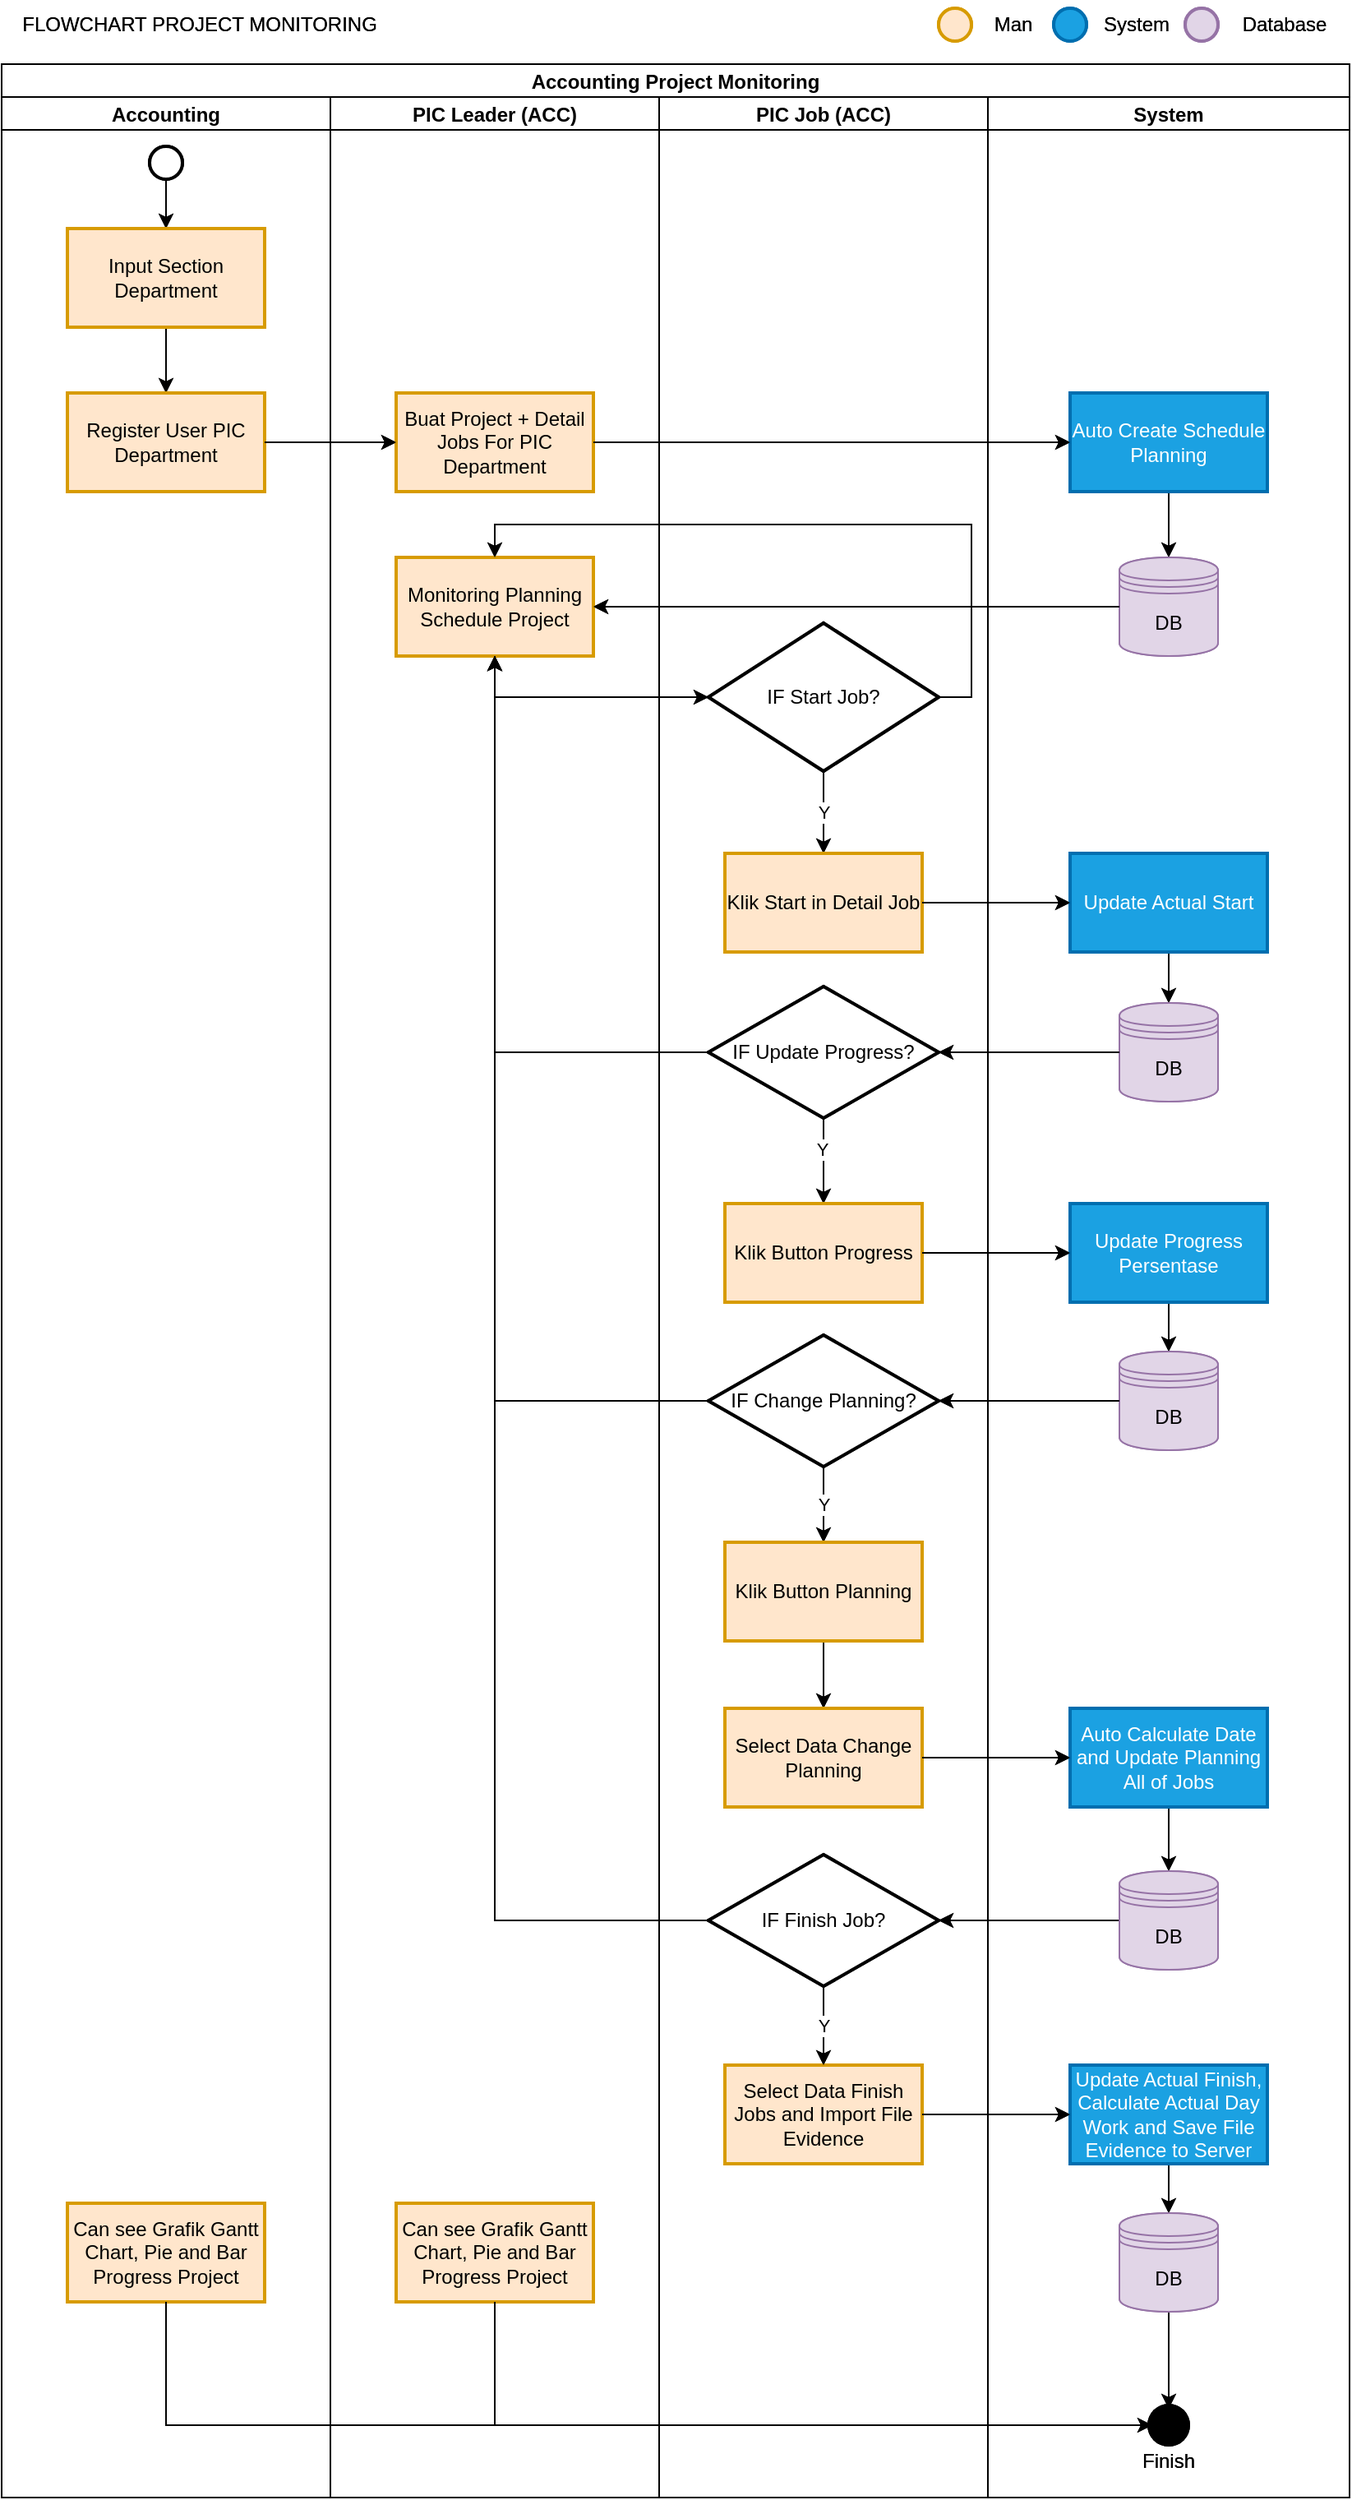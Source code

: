 <mxfile version="20.2.1" type="github">
  <diagram id="mtd2JBwrptf4_RDQNIB4" name="Page-1">
    <mxGraphModel dx="1102" dy="600" grid="1" gridSize="10" guides="1" tooltips="1" connect="1" arrows="1" fold="1" page="1" pageScale="1" pageWidth="827" pageHeight="1169" background="none" math="0" shadow="0">
      <root>
        <mxCell id="0" />
        <mxCell id="1" parent="0" />
        <mxCell id="9X0BEVMstnNwjNBZbNRU-2" value="Accounting Project Monitoring" style="swimlane;childLayout=stackLayout;resizeParent=1;resizeParentMax=0;startSize=20;" parent="1" vertex="1">
          <mxGeometry y="44" width="820" height="1480" as="geometry" />
        </mxCell>
        <mxCell id="9X0BEVMstnNwjNBZbNRU-3" value="Accounting" style="swimlane;startSize=20;" parent="9X0BEVMstnNwjNBZbNRU-2" vertex="1">
          <mxGeometry y="20" width="200" height="1460" as="geometry" />
        </mxCell>
        <mxCell id="sg5ZIZvMc2TJiHGULIQv-5" value="" style="edgeStyle=orthogonalEdgeStyle;rounded=0;orthogonalLoop=1;jettySize=auto;html=1;" parent="9X0BEVMstnNwjNBZbNRU-3" source="sg5ZIZvMc2TJiHGULIQv-3" target="sg5ZIZvMc2TJiHGULIQv-4" edge="1">
          <mxGeometry relative="1" as="geometry" />
        </mxCell>
        <mxCell id="sg5ZIZvMc2TJiHGULIQv-3" value="" style="strokeWidth=2;html=1;shape=mxgraph.flowchart.start_2;whiteSpace=wrap;" parent="9X0BEVMstnNwjNBZbNRU-3" vertex="1">
          <mxGeometry x="90" y="30" width="20" height="20" as="geometry" />
        </mxCell>
        <mxCell id="sg5ZIZvMc2TJiHGULIQv-14" value="" style="edgeStyle=orthogonalEdgeStyle;rounded=0;orthogonalLoop=1;jettySize=auto;html=1;" parent="9X0BEVMstnNwjNBZbNRU-3" source="sg5ZIZvMc2TJiHGULIQv-4" target="sg5ZIZvMc2TJiHGULIQv-13" edge="1">
          <mxGeometry relative="1" as="geometry" />
        </mxCell>
        <mxCell id="sg5ZIZvMc2TJiHGULIQv-4" value="Input Section Department" style="whiteSpace=wrap;html=1;strokeWidth=2;fillColor=#ffe6cc;strokeColor=#d79b00;" parent="9X0BEVMstnNwjNBZbNRU-3" vertex="1">
          <mxGeometry x="40" y="80" width="120" height="60" as="geometry" />
        </mxCell>
        <mxCell id="sg5ZIZvMc2TJiHGULIQv-13" value="Register User PIC Department" style="whiteSpace=wrap;html=1;strokeWidth=2;fillColor=#ffe6cc;strokeColor=#d79b00;" parent="9X0BEVMstnNwjNBZbNRU-3" vertex="1">
          <mxGeometry x="40" y="180" width="120" height="60" as="geometry" />
        </mxCell>
        <mxCell id="sg5ZIZvMc2TJiHGULIQv-71" value="Can see Grafik Gantt Chart, Pie and Bar Progress Project" style="whiteSpace=wrap;html=1;strokeWidth=2;fillColor=#ffe6cc;strokeColor=#d79b00;" parent="9X0BEVMstnNwjNBZbNRU-3" vertex="1">
          <mxGeometry x="40" y="1281" width="120" height="60" as="geometry" />
        </mxCell>
        <mxCell id="9X0BEVMstnNwjNBZbNRU-4" value="PIC Leader (ACC)" style="swimlane;startSize=20;" parent="9X0BEVMstnNwjNBZbNRU-2" vertex="1">
          <mxGeometry x="200" y="20" width="200" height="1460" as="geometry" />
        </mxCell>
        <mxCell id="sg5ZIZvMc2TJiHGULIQv-15" value="Buat Project + Detail Jobs For PIC Department" style="whiteSpace=wrap;html=1;strokeWidth=2;fillColor=#ffe6cc;strokeColor=#d79b00;" parent="9X0BEVMstnNwjNBZbNRU-4" vertex="1">
          <mxGeometry x="40" y="180" width="120" height="60" as="geometry" />
        </mxCell>
        <mxCell id="sg5ZIZvMc2TJiHGULIQv-22" value="Monitoring Planning Schedule Project" style="whiteSpace=wrap;html=1;strokeWidth=2;fillColor=#ffe6cc;strokeColor=#d79b00;" parent="9X0BEVMstnNwjNBZbNRU-4" vertex="1">
          <mxGeometry x="40" y="280" width="120" height="60" as="geometry" />
        </mxCell>
        <mxCell id="sg5ZIZvMc2TJiHGULIQv-69" value="Can see Grafik Gantt Chart, Pie and Bar Progress Project" style="whiteSpace=wrap;html=1;strokeWidth=2;fillColor=#ffe6cc;strokeColor=#d79b00;" parent="9X0BEVMstnNwjNBZbNRU-4" vertex="1">
          <mxGeometry x="40" y="1281" width="120" height="60" as="geometry" />
        </mxCell>
        <mxCell id="9X0BEVMstnNwjNBZbNRU-5" value="PIC Job (ACC)" style="swimlane;startSize=20;" parent="9X0BEVMstnNwjNBZbNRU-2" vertex="1">
          <mxGeometry x="400" y="20" width="200" height="1460" as="geometry" />
        </mxCell>
        <mxCell id="sg5ZIZvMc2TJiHGULIQv-29" value="Y" style="edgeStyle=orthogonalEdgeStyle;rounded=0;orthogonalLoop=1;jettySize=auto;html=1;" parent="9X0BEVMstnNwjNBZbNRU-5" source="sg5ZIZvMc2TJiHGULIQv-26" target="sg5ZIZvMc2TJiHGULIQv-28" edge="1">
          <mxGeometry relative="1" as="geometry" />
        </mxCell>
        <mxCell id="sg5ZIZvMc2TJiHGULIQv-26" value="IF Start Job?" style="rhombus;whiteSpace=wrap;html=1;strokeWidth=2;" parent="9X0BEVMstnNwjNBZbNRU-5" vertex="1">
          <mxGeometry x="30" y="320" width="140" height="90" as="geometry" />
        </mxCell>
        <mxCell id="sg5ZIZvMc2TJiHGULIQv-28" value="Klik Start in Detail Job" style="whiteSpace=wrap;html=1;strokeWidth=2;fillColor=#ffe6cc;strokeColor=#d79b00;" parent="9X0BEVMstnNwjNBZbNRU-5" vertex="1">
          <mxGeometry x="40" y="460" width="120" height="60" as="geometry" />
        </mxCell>
        <mxCell id="sg5ZIZvMc2TJiHGULIQv-33" value="" style="edgeStyle=orthogonalEdgeStyle;rounded=0;orthogonalLoop=1;jettySize=auto;html=1;" parent="9X0BEVMstnNwjNBZbNRU-5" source="sg5ZIZvMc2TJiHGULIQv-30" target="sg5ZIZvMc2TJiHGULIQv-32" edge="1">
          <mxGeometry relative="1" as="geometry" />
        </mxCell>
        <mxCell id="sg5ZIZvMc2TJiHGULIQv-37" value="&lt;div&gt;Y&lt;/div&gt;" style="edgeLabel;html=1;align=center;verticalAlign=middle;resizable=0;points=[];" parent="sg5ZIZvMc2TJiHGULIQv-33" vertex="1" connectable="0">
          <mxGeometry x="-0.26" y="1" relative="1" as="geometry">
            <mxPoint x="-2" as="offset" />
          </mxGeometry>
        </mxCell>
        <mxCell id="sg5ZIZvMc2TJiHGULIQv-30" value="IF Update Progress?" style="rhombus;whiteSpace=wrap;html=1;strokeWidth=2;" parent="9X0BEVMstnNwjNBZbNRU-5" vertex="1">
          <mxGeometry x="30" y="541" width="140" height="80" as="geometry" />
        </mxCell>
        <mxCell id="sg5ZIZvMc2TJiHGULIQv-32" value="Klik Button Progress" style="whiteSpace=wrap;html=1;strokeWidth=2;fillColor=#ffe6cc;strokeColor=#d79b00;" parent="9X0BEVMstnNwjNBZbNRU-5" vertex="1">
          <mxGeometry x="40" y="673" width="120" height="60" as="geometry" />
        </mxCell>
        <mxCell id="sg5ZIZvMc2TJiHGULIQv-47" value="Y" style="edgeStyle=orthogonalEdgeStyle;rounded=0;orthogonalLoop=1;jettySize=auto;html=1;" parent="9X0BEVMstnNwjNBZbNRU-5" source="sg5ZIZvMc2TJiHGULIQv-44" target="sg5ZIZvMc2TJiHGULIQv-46" edge="1">
          <mxGeometry relative="1" as="geometry" />
        </mxCell>
        <mxCell id="sg5ZIZvMc2TJiHGULIQv-44" value="IF Change Planning?" style="rhombus;whiteSpace=wrap;html=1;strokeWidth=2;" parent="9X0BEVMstnNwjNBZbNRU-5" vertex="1">
          <mxGeometry x="30" y="753" width="140" height="80" as="geometry" />
        </mxCell>
        <mxCell id="sg5ZIZvMc2TJiHGULIQv-61" value="" style="edgeStyle=orthogonalEdgeStyle;rounded=0;orthogonalLoop=1;jettySize=auto;html=1;" parent="9X0BEVMstnNwjNBZbNRU-5" source="sg5ZIZvMc2TJiHGULIQv-46" target="sg5ZIZvMc2TJiHGULIQv-60" edge="1">
          <mxGeometry relative="1" as="geometry" />
        </mxCell>
        <mxCell id="sg5ZIZvMc2TJiHGULIQv-46" value="Klik Button Planning" style="whiteSpace=wrap;html=1;strokeWidth=2;fillColor=#ffe6cc;strokeColor=#d79b00;" parent="9X0BEVMstnNwjNBZbNRU-5" vertex="1">
          <mxGeometry x="40" y="879" width="120" height="60" as="geometry" />
        </mxCell>
        <mxCell id="sg5ZIZvMc2TJiHGULIQv-48" value="Select Data Finish Jobs and Import File Evidence" style="whiteSpace=wrap;html=1;strokeWidth=2;fillColor=#ffe6cc;strokeColor=#d79b00;" parent="9X0BEVMstnNwjNBZbNRU-5" vertex="1">
          <mxGeometry x="40" y="1197" width="120" height="60" as="geometry" />
        </mxCell>
        <mxCell id="sg5ZIZvMc2TJiHGULIQv-60" value="Select Data Change Planning" style="whiteSpace=wrap;html=1;strokeWidth=2;fillColor=#ffe6cc;strokeColor=#d79b00;" parent="9X0BEVMstnNwjNBZbNRU-5" vertex="1">
          <mxGeometry x="40" y="980" width="120" height="60" as="geometry" />
        </mxCell>
        <mxCell id="sg5ZIZvMc2TJiHGULIQv-10" value="System" style="swimlane;startSize=20;" parent="9X0BEVMstnNwjNBZbNRU-2" vertex="1">
          <mxGeometry x="600" y="20" width="220" height="1460" as="geometry" />
        </mxCell>
        <mxCell id="sg5ZIZvMc2TJiHGULIQv-35" style="edgeStyle=orthogonalEdgeStyle;rounded=0;orthogonalLoop=1;jettySize=auto;html=1;exitX=0.5;exitY=1;exitDx=0;exitDy=0;entryX=0.5;entryY=0;entryDx=0;entryDy=0;" parent="sg5ZIZvMc2TJiHGULIQv-10" source="sg5ZIZvMc2TJiHGULIQv-20" target="sg5ZIZvMc2TJiHGULIQv-34" edge="1">
          <mxGeometry relative="1" as="geometry" />
        </mxCell>
        <mxCell id="sg5ZIZvMc2TJiHGULIQv-20" value="&lt;div&gt;Auto Create Schedule Planning&lt;/div&gt;" style="whiteSpace=wrap;html=1;strokeWidth=2;fillColor=#1ba1e2;strokeColor=#006EAF;fontColor=#ffffff;" parent="sg5ZIZvMc2TJiHGULIQv-10" vertex="1">
          <mxGeometry x="50" y="180" width="120" height="60" as="geometry" />
        </mxCell>
        <mxCell id="sg5ZIZvMc2TJiHGULIQv-34" value="DB" style="shape=datastore;whiteSpace=wrap;html=1;fillColor=#e1d5e7;strokeColor=#9673a6;" parent="sg5ZIZvMc2TJiHGULIQv-10" vertex="1">
          <mxGeometry x="80" y="280" width="60" height="60" as="geometry" />
        </mxCell>
        <mxCell id="sg5ZIZvMc2TJiHGULIQv-55" style="edgeStyle=orthogonalEdgeStyle;rounded=0;orthogonalLoop=1;jettySize=auto;html=1;exitX=0.5;exitY=1;exitDx=0;exitDy=0;entryX=0.5;entryY=0;entryDx=0;entryDy=0;" parent="sg5ZIZvMc2TJiHGULIQv-10" source="sg5ZIZvMc2TJiHGULIQv-39" target="sg5ZIZvMc2TJiHGULIQv-54" edge="1">
          <mxGeometry relative="1" as="geometry" />
        </mxCell>
        <mxCell id="sg5ZIZvMc2TJiHGULIQv-39" value="Update Actual Start" style="whiteSpace=wrap;html=1;strokeWidth=2;fillColor=#1ba1e2;strokeColor=#006EAF;fontColor=#ffffff;" parent="sg5ZIZvMc2TJiHGULIQv-10" vertex="1">
          <mxGeometry x="50" y="460" width="120" height="60" as="geometry" />
        </mxCell>
        <mxCell id="sg5ZIZvMc2TJiHGULIQv-58" style="edgeStyle=orthogonalEdgeStyle;rounded=0;orthogonalLoop=1;jettySize=auto;html=1;exitX=0.5;exitY=1;exitDx=0;exitDy=0;" parent="sg5ZIZvMc2TJiHGULIQv-10" source="sg5ZIZvMc2TJiHGULIQv-42" target="sg5ZIZvMc2TJiHGULIQv-57" edge="1">
          <mxGeometry relative="1" as="geometry" />
        </mxCell>
        <mxCell id="sg5ZIZvMc2TJiHGULIQv-42" value="Update Progress Persentase" style="whiteSpace=wrap;html=1;strokeWidth=2;fillColor=#1ba1e2;strokeColor=#006EAF;fontColor=#ffffff;" parent="sg5ZIZvMc2TJiHGULIQv-10" vertex="1">
          <mxGeometry x="50" y="673" width="120" height="60" as="geometry" />
        </mxCell>
        <mxCell id="sg5ZIZvMc2TJiHGULIQv-53" style="edgeStyle=orthogonalEdgeStyle;rounded=0;orthogonalLoop=1;jettySize=auto;html=1;exitX=0.5;exitY=1;exitDx=0;exitDy=0;entryX=0.5;entryY=0;entryDx=0;entryDy=0;" parent="sg5ZIZvMc2TJiHGULIQv-10" source="sg5ZIZvMc2TJiHGULIQv-50" target="sg5ZIZvMc2TJiHGULIQv-52" edge="1">
          <mxGeometry relative="1" as="geometry" />
        </mxCell>
        <mxCell id="sg5ZIZvMc2TJiHGULIQv-50" value="Update Actual Finish, Calculate Actual Day Work and Save File Evidence to Server" style="whiteSpace=wrap;html=1;strokeWidth=2;fillColor=#1ba1e2;fontColor=#ffffff;strokeColor=#006EAF;" parent="sg5ZIZvMc2TJiHGULIQv-10" vertex="1">
          <mxGeometry x="50" y="1197" width="120" height="60" as="geometry" />
        </mxCell>
        <mxCell id="sg5ZIZvMc2TJiHGULIQv-73" value="" style="edgeStyle=orthogonalEdgeStyle;rounded=0;orthogonalLoop=1;jettySize=auto;html=1;" parent="sg5ZIZvMc2TJiHGULIQv-10" source="sg5ZIZvMc2TJiHGULIQv-52" edge="1">
          <mxGeometry relative="1" as="geometry">
            <mxPoint x="110" y="1406" as="targetPoint" />
          </mxGeometry>
        </mxCell>
        <mxCell id="sg5ZIZvMc2TJiHGULIQv-52" value="DB" style="shape=datastore;whiteSpace=wrap;html=1;fillColor=#e1d5e7;strokeColor=#9673a6;" parent="sg5ZIZvMc2TJiHGULIQv-10" vertex="1">
          <mxGeometry x="80" y="1287" width="60" height="60" as="geometry" />
        </mxCell>
        <mxCell id="sg5ZIZvMc2TJiHGULIQv-54" value="DB" style="shape=datastore;whiteSpace=wrap;html=1;fillColor=#e1d5e7;strokeColor=#9673a6;" parent="sg5ZIZvMc2TJiHGULIQv-10" vertex="1">
          <mxGeometry x="80" y="551" width="60" height="60" as="geometry" />
        </mxCell>
        <mxCell id="sg5ZIZvMc2TJiHGULIQv-57" value="DB" style="shape=datastore;whiteSpace=wrap;html=1;fillColor=#e1d5e7;strokeColor=#9673a6;" parent="sg5ZIZvMc2TJiHGULIQv-10" vertex="1">
          <mxGeometry x="80" y="763" width="60" height="60" as="geometry" />
        </mxCell>
        <mxCell id="sg5ZIZvMc2TJiHGULIQv-66" style="edgeStyle=orthogonalEdgeStyle;rounded=0;orthogonalLoop=1;jettySize=auto;html=1;exitX=0.5;exitY=1;exitDx=0;exitDy=0;entryX=0.5;entryY=0;entryDx=0;entryDy=0;" parent="sg5ZIZvMc2TJiHGULIQv-10" source="sg5ZIZvMc2TJiHGULIQv-62" target="sg5ZIZvMc2TJiHGULIQv-65" edge="1">
          <mxGeometry relative="1" as="geometry" />
        </mxCell>
        <mxCell id="sg5ZIZvMc2TJiHGULIQv-62" value="Auto Calculate Date and Update Planning All of Jobs" style="whiteSpace=wrap;html=1;strokeWidth=2;fillColor=#1ba1e2;fontColor=#ffffff;strokeColor=#006EAF;" parent="sg5ZIZvMc2TJiHGULIQv-10" vertex="1">
          <mxGeometry x="50" y="980" width="120" height="60" as="geometry" />
        </mxCell>
        <mxCell id="sg5ZIZvMc2TJiHGULIQv-64" value="IF Finish Job?" style="rhombus;whiteSpace=wrap;html=1;strokeWidth=2;" parent="sg5ZIZvMc2TJiHGULIQv-10" vertex="1">
          <mxGeometry x="-170" y="1069" width="140" height="80" as="geometry" />
        </mxCell>
        <mxCell id="sg5ZIZvMc2TJiHGULIQv-67" style="edgeStyle=orthogonalEdgeStyle;rounded=0;orthogonalLoop=1;jettySize=auto;html=1;exitX=0;exitY=0.5;exitDx=0;exitDy=0;" parent="sg5ZIZvMc2TJiHGULIQv-10" source="sg5ZIZvMc2TJiHGULIQv-65" target="sg5ZIZvMc2TJiHGULIQv-64" edge="1">
          <mxGeometry relative="1" as="geometry" />
        </mxCell>
        <mxCell id="sg5ZIZvMc2TJiHGULIQv-65" value="DB" style="shape=datastore;whiteSpace=wrap;html=1;fillColor=#e1d5e7;strokeColor=#9673a6;" parent="sg5ZIZvMc2TJiHGULIQv-10" vertex="1">
          <mxGeometry x="80" y="1079" width="60" height="60" as="geometry" />
        </mxCell>
        <mxCell id="sg5ZIZvMc2TJiHGULIQv-72" value="&#xa;&#xa;&#xa;&#xa;Finish&#xa;" style="shape=waypoint;sketch=0;size=6;pointerEvents=1;points=[];fillColor=default;resizable=0;rotatable=0;perimeter=centerPerimeter;snapToPoint=1;gradientColor=none;strokeWidth=11;" parent="sg5ZIZvMc2TJiHGULIQv-10" vertex="1">
          <mxGeometry x="90" y="1396" width="40" height="40" as="geometry" />
        </mxCell>
        <mxCell id="sg5ZIZvMc2TJiHGULIQv-16" value="" style="edgeStyle=orthogonalEdgeStyle;rounded=0;orthogonalLoop=1;jettySize=auto;html=1;" parent="9X0BEVMstnNwjNBZbNRU-2" source="sg5ZIZvMc2TJiHGULIQv-13" target="sg5ZIZvMc2TJiHGULIQv-15" edge="1">
          <mxGeometry relative="1" as="geometry" />
        </mxCell>
        <mxCell id="sg5ZIZvMc2TJiHGULIQv-21" value="" style="edgeStyle=orthogonalEdgeStyle;rounded=0;orthogonalLoop=1;jettySize=auto;html=1;" parent="9X0BEVMstnNwjNBZbNRU-2" source="sg5ZIZvMc2TJiHGULIQv-15" target="sg5ZIZvMc2TJiHGULIQv-20" edge="1">
          <mxGeometry relative="1" as="geometry" />
        </mxCell>
        <mxCell id="sg5ZIZvMc2TJiHGULIQv-27" value="" style="edgeStyle=orthogonalEdgeStyle;rounded=0;orthogonalLoop=1;jettySize=auto;html=1;" parent="9X0BEVMstnNwjNBZbNRU-2" source="sg5ZIZvMc2TJiHGULIQv-22" target="sg5ZIZvMc2TJiHGULIQv-26" edge="1">
          <mxGeometry relative="1" as="geometry">
            <Array as="points">
              <mxPoint x="300" y="385" />
            </Array>
          </mxGeometry>
        </mxCell>
        <mxCell id="sg5ZIZvMc2TJiHGULIQv-36" style="edgeStyle=orthogonalEdgeStyle;rounded=0;orthogonalLoop=1;jettySize=auto;html=1;" parent="9X0BEVMstnNwjNBZbNRU-2" source="sg5ZIZvMc2TJiHGULIQv-34" target="sg5ZIZvMc2TJiHGULIQv-22" edge="1">
          <mxGeometry relative="1" as="geometry" />
        </mxCell>
        <mxCell id="sg5ZIZvMc2TJiHGULIQv-40" value="" style="edgeStyle=orthogonalEdgeStyle;rounded=0;orthogonalLoop=1;jettySize=auto;html=1;" parent="9X0BEVMstnNwjNBZbNRU-2" source="sg5ZIZvMc2TJiHGULIQv-28" target="sg5ZIZvMc2TJiHGULIQv-39" edge="1">
          <mxGeometry relative="1" as="geometry" />
        </mxCell>
        <mxCell id="sg5ZIZvMc2TJiHGULIQv-43" value="" style="edgeStyle=orthogonalEdgeStyle;rounded=0;orthogonalLoop=1;jettySize=auto;html=1;" parent="9X0BEVMstnNwjNBZbNRU-2" source="sg5ZIZvMc2TJiHGULIQv-32" target="sg5ZIZvMc2TJiHGULIQv-42" edge="1">
          <mxGeometry relative="1" as="geometry" />
        </mxCell>
        <mxCell id="sg5ZIZvMc2TJiHGULIQv-51" value="" style="edgeStyle=orthogonalEdgeStyle;rounded=0;orthogonalLoop=1;jettySize=auto;html=1;" parent="9X0BEVMstnNwjNBZbNRU-2" source="sg5ZIZvMc2TJiHGULIQv-48" target="sg5ZIZvMc2TJiHGULIQv-50" edge="1">
          <mxGeometry relative="1" as="geometry" />
        </mxCell>
        <mxCell id="sg5ZIZvMc2TJiHGULIQv-56" style="edgeStyle=orthogonalEdgeStyle;rounded=0;orthogonalLoop=1;jettySize=auto;html=1;exitX=0;exitY=0.5;exitDx=0;exitDy=0;entryX=1;entryY=0.5;entryDx=0;entryDy=0;" parent="9X0BEVMstnNwjNBZbNRU-2" source="sg5ZIZvMc2TJiHGULIQv-54" target="sg5ZIZvMc2TJiHGULIQv-30" edge="1">
          <mxGeometry relative="1" as="geometry" />
        </mxCell>
        <mxCell id="sg5ZIZvMc2TJiHGULIQv-59" style="edgeStyle=orthogonalEdgeStyle;rounded=0;orthogonalLoop=1;jettySize=auto;html=1;exitX=0;exitY=0.5;exitDx=0;exitDy=0;" parent="9X0BEVMstnNwjNBZbNRU-2" source="sg5ZIZvMc2TJiHGULIQv-57" target="sg5ZIZvMc2TJiHGULIQv-44" edge="1">
          <mxGeometry relative="1" as="geometry" />
        </mxCell>
        <mxCell id="sg5ZIZvMc2TJiHGULIQv-63" value="" style="edgeStyle=orthogonalEdgeStyle;rounded=0;orthogonalLoop=1;jettySize=auto;html=1;" parent="9X0BEVMstnNwjNBZbNRU-2" source="sg5ZIZvMc2TJiHGULIQv-60" target="sg5ZIZvMc2TJiHGULIQv-62" edge="1">
          <mxGeometry relative="1" as="geometry" />
        </mxCell>
        <mxCell id="sg5ZIZvMc2TJiHGULIQv-68" value="Y" style="edgeStyle=orthogonalEdgeStyle;rounded=0;orthogonalLoop=1;jettySize=auto;html=1;exitX=0.5;exitY=1;exitDx=0;exitDy=0;entryX=0.5;entryY=0;entryDx=0;entryDy=0;" parent="9X0BEVMstnNwjNBZbNRU-2" source="sg5ZIZvMc2TJiHGULIQv-64" target="sg5ZIZvMc2TJiHGULIQv-48" edge="1">
          <mxGeometry relative="1" as="geometry" />
        </mxCell>
        <mxCell id="sg5ZIZvMc2TJiHGULIQv-78" style="edgeStyle=orthogonalEdgeStyle;rounded=0;orthogonalLoop=1;jettySize=auto;html=1;exitX=0.5;exitY=1;exitDx=0;exitDy=0;" parent="9X0BEVMstnNwjNBZbNRU-2" source="sg5ZIZvMc2TJiHGULIQv-69" target="sg5ZIZvMc2TJiHGULIQv-72" edge="1">
          <mxGeometry relative="1" as="geometry">
            <Array as="points">
              <mxPoint x="300" y="1436" />
            </Array>
          </mxGeometry>
        </mxCell>
        <mxCell id="y-TKErQFtcuHQ2J6vo-I-2" style="edgeStyle=orthogonalEdgeStyle;rounded=0;orthogonalLoop=1;jettySize=auto;html=1;exitX=1;exitY=0.5;exitDx=0;exitDy=0;entryX=0.5;entryY=0;entryDx=0;entryDy=0;" edge="1" parent="9X0BEVMstnNwjNBZbNRU-2" source="sg5ZIZvMc2TJiHGULIQv-26" target="sg5ZIZvMc2TJiHGULIQv-22">
          <mxGeometry relative="1" as="geometry" />
        </mxCell>
        <mxCell id="y-TKErQFtcuHQ2J6vo-I-3" style="edgeStyle=orthogonalEdgeStyle;rounded=0;orthogonalLoop=1;jettySize=auto;html=1;exitX=0;exitY=0.5;exitDx=0;exitDy=0;" edge="1" parent="9X0BEVMstnNwjNBZbNRU-2" source="sg5ZIZvMc2TJiHGULIQv-30" target="sg5ZIZvMc2TJiHGULIQv-22">
          <mxGeometry relative="1" as="geometry">
            <mxPoint x="280" y="366" as="targetPoint" />
          </mxGeometry>
        </mxCell>
        <mxCell id="y-TKErQFtcuHQ2J6vo-I-4" style="edgeStyle=orthogonalEdgeStyle;rounded=0;orthogonalLoop=1;jettySize=auto;html=1;exitX=0;exitY=0.5;exitDx=0;exitDy=0;entryX=0.5;entryY=1;entryDx=0;entryDy=0;" edge="1" parent="9X0BEVMstnNwjNBZbNRU-2" source="sg5ZIZvMc2TJiHGULIQv-44" target="sg5ZIZvMc2TJiHGULIQv-22">
          <mxGeometry relative="1" as="geometry" />
        </mxCell>
        <mxCell id="y-TKErQFtcuHQ2J6vo-I-5" style="edgeStyle=orthogonalEdgeStyle;rounded=0;orthogonalLoop=1;jettySize=auto;html=1;exitX=0;exitY=0.5;exitDx=0;exitDy=0;entryX=0.5;entryY=1;entryDx=0;entryDy=0;" edge="1" parent="9X0BEVMstnNwjNBZbNRU-2" source="sg5ZIZvMc2TJiHGULIQv-64" target="sg5ZIZvMc2TJiHGULIQv-22">
          <mxGeometry relative="1" as="geometry" />
        </mxCell>
        <mxCell id="sg5ZIZvMc2TJiHGULIQv-75" style="edgeStyle=orthogonalEdgeStyle;rounded=0;orthogonalLoop=1;jettySize=auto;html=1;exitX=0.5;exitY=1;exitDx=0;exitDy=0;" parent="1" source="sg5ZIZvMc2TJiHGULIQv-71" edge="1">
          <mxGeometry relative="1" as="geometry">
            <mxPoint x="700" y="1480" as="targetPoint" />
            <Array as="points">
              <mxPoint x="100" y="1480" />
              <mxPoint x="700" y="1480" />
            </Array>
          </mxGeometry>
        </mxCell>
        <mxCell id="sg5ZIZvMc2TJiHGULIQv-102" value="" style="group" parent="1" vertex="1" connectable="0">
          <mxGeometry x="640" y="5" width="80" height="30" as="geometry" />
        </mxCell>
        <mxCell id="sg5ZIZvMc2TJiHGULIQv-98" value="" style="strokeWidth=2;html=1;shape=mxgraph.flowchart.start_2;whiteSpace=wrap;fillColor=#1ba1e2;strokeColor=#006EAF;fontColor=#ffffff;" parent="sg5ZIZvMc2TJiHGULIQv-102" vertex="1">
          <mxGeometry y="5" width="20" height="20" as="geometry" />
        </mxCell>
        <mxCell id="sg5ZIZvMc2TJiHGULIQv-99" value="System" style="text;html=1;align=center;verticalAlign=middle;resizable=0;points=[];autosize=1;strokeColor=none;fillColor=none;" parent="sg5ZIZvMc2TJiHGULIQv-102" vertex="1">
          <mxGeometry x="20" width="60" height="30" as="geometry" />
        </mxCell>
        <mxCell id="sg5ZIZvMc2TJiHGULIQv-103" value="" style="group" parent="1" vertex="1" connectable="0">
          <mxGeometry x="720" y="5" width="100" height="30" as="geometry" />
        </mxCell>
        <mxCell id="sg5ZIZvMc2TJiHGULIQv-91" value="" style="strokeWidth=2;html=1;shape=mxgraph.flowchart.start_2;whiteSpace=wrap;fillColor=#e1d5e7;strokeColor=#9673a6;" parent="sg5ZIZvMc2TJiHGULIQv-103" vertex="1">
          <mxGeometry y="5" width="20" height="20" as="geometry" />
        </mxCell>
        <mxCell id="sg5ZIZvMc2TJiHGULIQv-92" value="Database" style="text;html=1;align=center;verticalAlign=middle;resizable=0;points=[];autosize=1;strokeColor=none;fillColor=none;" parent="sg5ZIZvMc2TJiHGULIQv-103" vertex="1">
          <mxGeometry x="20" width="80" height="30" as="geometry" />
        </mxCell>
        <mxCell id="sg5ZIZvMc2TJiHGULIQv-104" value="FLOWCHART PROJECT MONITORING" style="text;html=1;align=center;verticalAlign=middle;resizable=0;points=[];autosize=1;strokeColor=none;fillColor=none;" parent="1" vertex="1">
          <mxGeometry y="5" width="240" height="30" as="geometry" />
        </mxCell>
        <mxCell id="sg5ZIZvMc2TJiHGULIQv-89" value="" style="strokeWidth=2;html=1;shape=mxgraph.flowchart.start_2;whiteSpace=wrap;fillColor=#ffe6cc;strokeColor=#d79b00;" parent="1" vertex="1">
          <mxGeometry x="570" y="10" width="20" height="20" as="geometry" />
        </mxCell>
        <mxCell id="sg5ZIZvMc2TJiHGULIQv-90" value="Man" style="text;html=1;align=center;verticalAlign=middle;resizable=0;points=[];autosize=1;strokeColor=none;fillColor=none;" parent="1" vertex="1">
          <mxGeometry x="590" y="5" width="50" height="30" as="geometry" />
        </mxCell>
        <mxCell id="y-TKErQFtcuHQ2J6vo-I-6" value="Accounting Project Monitoring" style="swimlane;childLayout=stackLayout;resizeParent=1;resizeParentMax=0;startSize=20;" vertex="1" parent="1">
          <mxGeometry y="44" width="820" height="1480" as="geometry" />
        </mxCell>
        <mxCell id="y-TKErQFtcuHQ2J6vo-I-7" value="Accounting" style="swimlane;startSize=20;" vertex="1" parent="y-TKErQFtcuHQ2J6vo-I-6">
          <mxGeometry y="20" width="200" height="1460" as="geometry" />
        </mxCell>
        <mxCell id="y-TKErQFtcuHQ2J6vo-I-8" value="" style="edgeStyle=orthogonalEdgeStyle;rounded=0;orthogonalLoop=1;jettySize=auto;html=1;" edge="1" parent="y-TKErQFtcuHQ2J6vo-I-7" source="y-TKErQFtcuHQ2J6vo-I-9" target="y-TKErQFtcuHQ2J6vo-I-11">
          <mxGeometry relative="1" as="geometry" />
        </mxCell>
        <mxCell id="y-TKErQFtcuHQ2J6vo-I-9" value="" style="strokeWidth=2;html=1;shape=mxgraph.flowchart.start_2;whiteSpace=wrap;" vertex="1" parent="y-TKErQFtcuHQ2J6vo-I-7">
          <mxGeometry x="90" y="30" width="20" height="20" as="geometry" />
        </mxCell>
        <mxCell id="y-TKErQFtcuHQ2J6vo-I-10" value="" style="edgeStyle=orthogonalEdgeStyle;rounded=0;orthogonalLoop=1;jettySize=auto;html=1;" edge="1" parent="y-TKErQFtcuHQ2J6vo-I-7" source="y-TKErQFtcuHQ2J6vo-I-11" target="y-TKErQFtcuHQ2J6vo-I-12">
          <mxGeometry relative="1" as="geometry" />
        </mxCell>
        <mxCell id="y-TKErQFtcuHQ2J6vo-I-11" value="Input Section Department" style="whiteSpace=wrap;html=1;strokeWidth=2;fillColor=#ffe6cc;strokeColor=#d79b00;" vertex="1" parent="y-TKErQFtcuHQ2J6vo-I-7">
          <mxGeometry x="40" y="80" width="120" height="60" as="geometry" />
        </mxCell>
        <mxCell id="y-TKErQFtcuHQ2J6vo-I-12" value="Register User PIC Department" style="whiteSpace=wrap;html=1;strokeWidth=2;fillColor=#ffe6cc;strokeColor=#d79b00;" vertex="1" parent="y-TKErQFtcuHQ2J6vo-I-7">
          <mxGeometry x="40" y="180" width="120" height="60" as="geometry" />
        </mxCell>
        <mxCell id="y-TKErQFtcuHQ2J6vo-I-13" value="Can see Grafik Gantt Chart, Pie and Bar Progress Project" style="whiteSpace=wrap;html=1;strokeWidth=2;fillColor=#ffe6cc;strokeColor=#d79b00;" vertex="1" parent="y-TKErQFtcuHQ2J6vo-I-7">
          <mxGeometry x="40" y="1281" width="120" height="60" as="geometry" />
        </mxCell>
        <mxCell id="y-TKErQFtcuHQ2J6vo-I-14" value="PIC Leader (ACC)" style="swimlane;startSize=20;" vertex="1" parent="y-TKErQFtcuHQ2J6vo-I-6">
          <mxGeometry x="200" y="20" width="200" height="1460" as="geometry" />
        </mxCell>
        <mxCell id="y-TKErQFtcuHQ2J6vo-I-15" value="Buat Project + Detail Jobs For PIC Department" style="whiteSpace=wrap;html=1;strokeWidth=2;fillColor=#ffe6cc;strokeColor=#d79b00;" vertex="1" parent="y-TKErQFtcuHQ2J6vo-I-14">
          <mxGeometry x="40" y="180" width="120" height="60" as="geometry" />
        </mxCell>
        <mxCell id="y-TKErQFtcuHQ2J6vo-I-16" value="Monitoring Planning Schedule Project" style="whiteSpace=wrap;html=1;strokeWidth=2;fillColor=#ffe6cc;strokeColor=#d79b00;" vertex="1" parent="y-TKErQFtcuHQ2J6vo-I-14">
          <mxGeometry x="40" y="280" width="120" height="60" as="geometry" />
        </mxCell>
        <mxCell id="y-TKErQFtcuHQ2J6vo-I-17" value="Can see Grafik Gantt Chart, Pie and Bar Progress Project" style="whiteSpace=wrap;html=1;strokeWidth=2;fillColor=#ffe6cc;strokeColor=#d79b00;" vertex="1" parent="y-TKErQFtcuHQ2J6vo-I-14">
          <mxGeometry x="40" y="1281" width="120" height="60" as="geometry" />
        </mxCell>
        <mxCell id="y-TKErQFtcuHQ2J6vo-I-18" value="PIC Job (ACC)" style="swimlane;startSize=20;" vertex="1" parent="y-TKErQFtcuHQ2J6vo-I-6">
          <mxGeometry x="400" y="20" width="200" height="1460" as="geometry" />
        </mxCell>
        <mxCell id="y-TKErQFtcuHQ2J6vo-I-19" value="Y" style="edgeStyle=orthogonalEdgeStyle;rounded=0;orthogonalLoop=1;jettySize=auto;html=1;" edge="1" parent="y-TKErQFtcuHQ2J6vo-I-18" source="y-TKErQFtcuHQ2J6vo-I-20" target="y-TKErQFtcuHQ2J6vo-I-21">
          <mxGeometry relative="1" as="geometry" />
        </mxCell>
        <mxCell id="y-TKErQFtcuHQ2J6vo-I-20" value="IF Start Job?" style="rhombus;whiteSpace=wrap;html=1;strokeWidth=2;" vertex="1" parent="y-TKErQFtcuHQ2J6vo-I-18">
          <mxGeometry x="30" y="320" width="140" height="90" as="geometry" />
        </mxCell>
        <mxCell id="y-TKErQFtcuHQ2J6vo-I-21" value="Klik Start in Detail Job" style="whiteSpace=wrap;html=1;strokeWidth=2;fillColor=#ffe6cc;strokeColor=#d79b00;" vertex="1" parent="y-TKErQFtcuHQ2J6vo-I-18">
          <mxGeometry x="40" y="460" width="120" height="60" as="geometry" />
        </mxCell>
        <mxCell id="y-TKErQFtcuHQ2J6vo-I-22" value="" style="edgeStyle=orthogonalEdgeStyle;rounded=0;orthogonalLoop=1;jettySize=auto;html=1;" edge="1" parent="y-TKErQFtcuHQ2J6vo-I-18" source="y-TKErQFtcuHQ2J6vo-I-24" target="y-TKErQFtcuHQ2J6vo-I-25">
          <mxGeometry relative="1" as="geometry" />
        </mxCell>
        <mxCell id="y-TKErQFtcuHQ2J6vo-I-23" value="&lt;div&gt;Y&lt;/div&gt;" style="edgeLabel;html=1;align=center;verticalAlign=middle;resizable=0;points=[];" vertex="1" connectable="0" parent="y-TKErQFtcuHQ2J6vo-I-22">
          <mxGeometry x="-0.26" y="1" relative="1" as="geometry">
            <mxPoint x="-2" as="offset" />
          </mxGeometry>
        </mxCell>
        <mxCell id="y-TKErQFtcuHQ2J6vo-I-24" value="IF Update Progress?" style="rhombus;whiteSpace=wrap;html=1;strokeWidth=2;" vertex="1" parent="y-TKErQFtcuHQ2J6vo-I-18">
          <mxGeometry x="30" y="541" width="140" height="80" as="geometry" />
        </mxCell>
        <mxCell id="y-TKErQFtcuHQ2J6vo-I-25" value="Klik Button Progress" style="whiteSpace=wrap;html=1;strokeWidth=2;fillColor=#ffe6cc;strokeColor=#d79b00;" vertex="1" parent="y-TKErQFtcuHQ2J6vo-I-18">
          <mxGeometry x="40" y="673" width="120" height="60" as="geometry" />
        </mxCell>
        <mxCell id="y-TKErQFtcuHQ2J6vo-I-26" value="Y" style="edgeStyle=orthogonalEdgeStyle;rounded=0;orthogonalLoop=1;jettySize=auto;html=1;" edge="1" parent="y-TKErQFtcuHQ2J6vo-I-18" source="y-TKErQFtcuHQ2J6vo-I-27" target="y-TKErQFtcuHQ2J6vo-I-29">
          <mxGeometry relative="1" as="geometry" />
        </mxCell>
        <mxCell id="y-TKErQFtcuHQ2J6vo-I-27" value="IF Change Planning?" style="rhombus;whiteSpace=wrap;html=1;strokeWidth=2;" vertex="1" parent="y-TKErQFtcuHQ2J6vo-I-18">
          <mxGeometry x="30" y="753" width="140" height="80" as="geometry" />
        </mxCell>
        <mxCell id="y-TKErQFtcuHQ2J6vo-I-28" value="" style="edgeStyle=orthogonalEdgeStyle;rounded=0;orthogonalLoop=1;jettySize=auto;html=1;" edge="1" parent="y-TKErQFtcuHQ2J6vo-I-18" source="y-TKErQFtcuHQ2J6vo-I-29" target="y-TKErQFtcuHQ2J6vo-I-31">
          <mxGeometry relative="1" as="geometry" />
        </mxCell>
        <mxCell id="y-TKErQFtcuHQ2J6vo-I-29" value="Klik Button Planning" style="whiteSpace=wrap;html=1;strokeWidth=2;fillColor=#ffe6cc;strokeColor=#d79b00;" vertex="1" parent="y-TKErQFtcuHQ2J6vo-I-18">
          <mxGeometry x="40" y="879" width="120" height="60" as="geometry" />
        </mxCell>
        <mxCell id="y-TKErQFtcuHQ2J6vo-I-30" value="Select Data Finish Jobs and Import File Evidence" style="whiteSpace=wrap;html=1;strokeWidth=2;fillColor=#ffe6cc;strokeColor=#d79b00;" vertex="1" parent="y-TKErQFtcuHQ2J6vo-I-18">
          <mxGeometry x="40" y="1197" width="120" height="60" as="geometry" />
        </mxCell>
        <mxCell id="y-TKErQFtcuHQ2J6vo-I-31" value="Select Data Change Planning" style="whiteSpace=wrap;html=1;strokeWidth=2;fillColor=#ffe6cc;strokeColor=#d79b00;" vertex="1" parent="y-TKErQFtcuHQ2J6vo-I-18">
          <mxGeometry x="40" y="980" width="120" height="60" as="geometry" />
        </mxCell>
        <mxCell id="y-TKErQFtcuHQ2J6vo-I-32" value="System" style="swimlane;startSize=20;" vertex="1" parent="y-TKErQFtcuHQ2J6vo-I-6">
          <mxGeometry x="600" y="20" width="220" height="1460" as="geometry" />
        </mxCell>
        <mxCell id="y-TKErQFtcuHQ2J6vo-I-33" style="edgeStyle=orthogonalEdgeStyle;rounded=0;orthogonalLoop=1;jettySize=auto;html=1;exitX=0.5;exitY=1;exitDx=0;exitDy=0;entryX=0.5;entryY=0;entryDx=0;entryDy=0;" edge="1" parent="y-TKErQFtcuHQ2J6vo-I-32" source="y-TKErQFtcuHQ2J6vo-I-34" target="y-TKErQFtcuHQ2J6vo-I-35">
          <mxGeometry relative="1" as="geometry" />
        </mxCell>
        <mxCell id="y-TKErQFtcuHQ2J6vo-I-34" value="&lt;div&gt;Auto Create Schedule Planning&lt;/div&gt;" style="whiteSpace=wrap;html=1;strokeWidth=2;fillColor=#1ba1e2;strokeColor=#006EAF;fontColor=#ffffff;" vertex="1" parent="y-TKErQFtcuHQ2J6vo-I-32">
          <mxGeometry x="50" y="180" width="120" height="60" as="geometry" />
        </mxCell>
        <mxCell id="y-TKErQFtcuHQ2J6vo-I-35" value="DB" style="shape=datastore;whiteSpace=wrap;html=1;fillColor=#e1d5e7;strokeColor=#9673a6;" vertex="1" parent="y-TKErQFtcuHQ2J6vo-I-32">
          <mxGeometry x="80" y="280" width="60" height="60" as="geometry" />
        </mxCell>
        <mxCell id="y-TKErQFtcuHQ2J6vo-I-36" style="edgeStyle=orthogonalEdgeStyle;rounded=0;orthogonalLoop=1;jettySize=auto;html=1;exitX=0.5;exitY=1;exitDx=0;exitDy=0;entryX=0.5;entryY=0;entryDx=0;entryDy=0;" edge="1" parent="y-TKErQFtcuHQ2J6vo-I-32" source="y-TKErQFtcuHQ2J6vo-I-37" target="y-TKErQFtcuHQ2J6vo-I-44">
          <mxGeometry relative="1" as="geometry" />
        </mxCell>
        <mxCell id="y-TKErQFtcuHQ2J6vo-I-37" value="Update Actual Start" style="whiteSpace=wrap;html=1;strokeWidth=2;fillColor=#1ba1e2;strokeColor=#006EAF;fontColor=#ffffff;" vertex="1" parent="y-TKErQFtcuHQ2J6vo-I-32">
          <mxGeometry x="50" y="460" width="120" height="60" as="geometry" />
        </mxCell>
        <mxCell id="y-TKErQFtcuHQ2J6vo-I-38" style="edgeStyle=orthogonalEdgeStyle;rounded=0;orthogonalLoop=1;jettySize=auto;html=1;exitX=0.5;exitY=1;exitDx=0;exitDy=0;" edge="1" parent="y-TKErQFtcuHQ2J6vo-I-32" source="y-TKErQFtcuHQ2J6vo-I-39" target="y-TKErQFtcuHQ2J6vo-I-45">
          <mxGeometry relative="1" as="geometry" />
        </mxCell>
        <mxCell id="y-TKErQFtcuHQ2J6vo-I-39" value="Update Progress Persentase" style="whiteSpace=wrap;html=1;strokeWidth=2;fillColor=#1ba1e2;strokeColor=#006EAF;fontColor=#ffffff;" vertex="1" parent="y-TKErQFtcuHQ2J6vo-I-32">
          <mxGeometry x="50" y="673" width="120" height="60" as="geometry" />
        </mxCell>
        <mxCell id="y-TKErQFtcuHQ2J6vo-I-40" style="edgeStyle=orthogonalEdgeStyle;rounded=0;orthogonalLoop=1;jettySize=auto;html=1;exitX=0.5;exitY=1;exitDx=0;exitDy=0;entryX=0.5;entryY=0;entryDx=0;entryDy=0;" edge="1" parent="y-TKErQFtcuHQ2J6vo-I-32" source="y-TKErQFtcuHQ2J6vo-I-41" target="y-TKErQFtcuHQ2J6vo-I-43">
          <mxGeometry relative="1" as="geometry" />
        </mxCell>
        <mxCell id="y-TKErQFtcuHQ2J6vo-I-41" value="Update Actual Finish, Calculate Actual Day Work and Save File Evidence to Server" style="whiteSpace=wrap;html=1;strokeWidth=2;fillColor=#1ba1e2;fontColor=#ffffff;strokeColor=#006EAF;" vertex="1" parent="y-TKErQFtcuHQ2J6vo-I-32">
          <mxGeometry x="50" y="1197" width="120" height="60" as="geometry" />
        </mxCell>
        <mxCell id="y-TKErQFtcuHQ2J6vo-I-42" value="" style="edgeStyle=orthogonalEdgeStyle;rounded=0;orthogonalLoop=1;jettySize=auto;html=1;" edge="1" parent="y-TKErQFtcuHQ2J6vo-I-32" source="y-TKErQFtcuHQ2J6vo-I-43">
          <mxGeometry relative="1" as="geometry">
            <mxPoint x="110" y="1406" as="targetPoint" />
          </mxGeometry>
        </mxCell>
        <mxCell id="y-TKErQFtcuHQ2J6vo-I-43" value="DB" style="shape=datastore;whiteSpace=wrap;html=1;fillColor=#e1d5e7;strokeColor=#9673a6;" vertex="1" parent="y-TKErQFtcuHQ2J6vo-I-32">
          <mxGeometry x="80" y="1287" width="60" height="60" as="geometry" />
        </mxCell>
        <mxCell id="y-TKErQFtcuHQ2J6vo-I-44" value="DB" style="shape=datastore;whiteSpace=wrap;html=1;fillColor=#e1d5e7;strokeColor=#9673a6;" vertex="1" parent="y-TKErQFtcuHQ2J6vo-I-32">
          <mxGeometry x="80" y="551" width="60" height="60" as="geometry" />
        </mxCell>
        <mxCell id="y-TKErQFtcuHQ2J6vo-I-45" value="DB" style="shape=datastore;whiteSpace=wrap;html=1;fillColor=#e1d5e7;strokeColor=#9673a6;" vertex="1" parent="y-TKErQFtcuHQ2J6vo-I-32">
          <mxGeometry x="80" y="763" width="60" height="60" as="geometry" />
        </mxCell>
        <mxCell id="y-TKErQFtcuHQ2J6vo-I-46" style="edgeStyle=orthogonalEdgeStyle;rounded=0;orthogonalLoop=1;jettySize=auto;html=1;exitX=0.5;exitY=1;exitDx=0;exitDy=0;entryX=0.5;entryY=0;entryDx=0;entryDy=0;" edge="1" parent="y-TKErQFtcuHQ2J6vo-I-32" source="y-TKErQFtcuHQ2J6vo-I-47" target="y-TKErQFtcuHQ2J6vo-I-50">
          <mxGeometry relative="1" as="geometry" />
        </mxCell>
        <mxCell id="y-TKErQFtcuHQ2J6vo-I-47" value="Auto Calculate Date and Update Planning All of Jobs" style="whiteSpace=wrap;html=1;strokeWidth=2;fillColor=#1ba1e2;fontColor=#ffffff;strokeColor=#006EAF;" vertex="1" parent="y-TKErQFtcuHQ2J6vo-I-32">
          <mxGeometry x="50" y="980" width="120" height="60" as="geometry" />
        </mxCell>
        <mxCell id="y-TKErQFtcuHQ2J6vo-I-48" value="IF Finish Job?" style="rhombus;whiteSpace=wrap;html=1;strokeWidth=2;" vertex="1" parent="y-TKErQFtcuHQ2J6vo-I-32">
          <mxGeometry x="-170" y="1069" width="140" height="80" as="geometry" />
        </mxCell>
        <mxCell id="y-TKErQFtcuHQ2J6vo-I-49" style="edgeStyle=orthogonalEdgeStyle;rounded=0;orthogonalLoop=1;jettySize=auto;html=1;exitX=0;exitY=0.5;exitDx=0;exitDy=0;" edge="1" parent="y-TKErQFtcuHQ2J6vo-I-32" source="y-TKErQFtcuHQ2J6vo-I-50" target="y-TKErQFtcuHQ2J6vo-I-48">
          <mxGeometry relative="1" as="geometry" />
        </mxCell>
        <mxCell id="y-TKErQFtcuHQ2J6vo-I-50" value="DB" style="shape=datastore;whiteSpace=wrap;html=1;fillColor=#e1d5e7;strokeColor=#9673a6;" vertex="1" parent="y-TKErQFtcuHQ2J6vo-I-32">
          <mxGeometry x="80" y="1079" width="60" height="60" as="geometry" />
        </mxCell>
        <mxCell id="y-TKErQFtcuHQ2J6vo-I-51" value="&#xa;&#xa;&#xa;&#xa;Finish&#xa;" style="shape=waypoint;sketch=0;size=6;pointerEvents=1;points=[];fillColor=default;resizable=0;rotatable=0;perimeter=centerPerimeter;snapToPoint=1;gradientColor=none;strokeWidth=11;" vertex="1" parent="y-TKErQFtcuHQ2J6vo-I-32">
          <mxGeometry x="90" y="1396" width="40" height="40" as="geometry" />
        </mxCell>
        <mxCell id="y-TKErQFtcuHQ2J6vo-I-52" value="" style="edgeStyle=orthogonalEdgeStyle;rounded=0;orthogonalLoop=1;jettySize=auto;html=1;" edge="1" parent="y-TKErQFtcuHQ2J6vo-I-6" source="y-TKErQFtcuHQ2J6vo-I-12" target="y-TKErQFtcuHQ2J6vo-I-15">
          <mxGeometry relative="1" as="geometry" />
        </mxCell>
        <mxCell id="y-TKErQFtcuHQ2J6vo-I-53" value="" style="edgeStyle=orthogonalEdgeStyle;rounded=0;orthogonalLoop=1;jettySize=auto;html=1;" edge="1" parent="y-TKErQFtcuHQ2J6vo-I-6" source="y-TKErQFtcuHQ2J6vo-I-15" target="y-TKErQFtcuHQ2J6vo-I-34">
          <mxGeometry relative="1" as="geometry" />
        </mxCell>
        <mxCell id="y-TKErQFtcuHQ2J6vo-I-54" value="" style="edgeStyle=orthogonalEdgeStyle;rounded=0;orthogonalLoop=1;jettySize=auto;html=1;" edge="1" parent="y-TKErQFtcuHQ2J6vo-I-6" source="y-TKErQFtcuHQ2J6vo-I-16" target="y-TKErQFtcuHQ2J6vo-I-20">
          <mxGeometry relative="1" as="geometry">
            <Array as="points">
              <mxPoint x="300" y="385" />
            </Array>
          </mxGeometry>
        </mxCell>
        <mxCell id="y-TKErQFtcuHQ2J6vo-I-55" style="edgeStyle=orthogonalEdgeStyle;rounded=0;orthogonalLoop=1;jettySize=auto;html=1;" edge="1" parent="y-TKErQFtcuHQ2J6vo-I-6" source="y-TKErQFtcuHQ2J6vo-I-35" target="y-TKErQFtcuHQ2J6vo-I-16">
          <mxGeometry relative="1" as="geometry" />
        </mxCell>
        <mxCell id="y-TKErQFtcuHQ2J6vo-I-56" value="" style="edgeStyle=orthogonalEdgeStyle;rounded=0;orthogonalLoop=1;jettySize=auto;html=1;" edge="1" parent="y-TKErQFtcuHQ2J6vo-I-6" source="y-TKErQFtcuHQ2J6vo-I-21" target="y-TKErQFtcuHQ2J6vo-I-37">
          <mxGeometry relative="1" as="geometry" />
        </mxCell>
        <mxCell id="y-TKErQFtcuHQ2J6vo-I-57" value="" style="edgeStyle=orthogonalEdgeStyle;rounded=0;orthogonalLoop=1;jettySize=auto;html=1;" edge="1" parent="y-TKErQFtcuHQ2J6vo-I-6" source="y-TKErQFtcuHQ2J6vo-I-25" target="y-TKErQFtcuHQ2J6vo-I-39">
          <mxGeometry relative="1" as="geometry" />
        </mxCell>
        <mxCell id="y-TKErQFtcuHQ2J6vo-I-58" value="" style="edgeStyle=orthogonalEdgeStyle;rounded=0;orthogonalLoop=1;jettySize=auto;html=1;" edge="1" parent="y-TKErQFtcuHQ2J6vo-I-6" source="y-TKErQFtcuHQ2J6vo-I-30" target="y-TKErQFtcuHQ2J6vo-I-41">
          <mxGeometry relative="1" as="geometry" />
        </mxCell>
        <mxCell id="y-TKErQFtcuHQ2J6vo-I-59" style="edgeStyle=orthogonalEdgeStyle;rounded=0;orthogonalLoop=1;jettySize=auto;html=1;exitX=0;exitY=0.5;exitDx=0;exitDy=0;entryX=1;entryY=0.5;entryDx=0;entryDy=0;" edge="1" parent="y-TKErQFtcuHQ2J6vo-I-6" source="y-TKErQFtcuHQ2J6vo-I-44" target="y-TKErQFtcuHQ2J6vo-I-24">
          <mxGeometry relative="1" as="geometry" />
        </mxCell>
        <mxCell id="y-TKErQFtcuHQ2J6vo-I-60" style="edgeStyle=orthogonalEdgeStyle;rounded=0;orthogonalLoop=1;jettySize=auto;html=1;exitX=0;exitY=0.5;exitDx=0;exitDy=0;" edge="1" parent="y-TKErQFtcuHQ2J6vo-I-6" source="y-TKErQFtcuHQ2J6vo-I-45" target="y-TKErQFtcuHQ2J6vo-I-27">
          <mxGeometry relative="1" as="geometry" />
        </mxCell>
        <mxCell id="y-TKErQFtcuHQ2J6vo-I-61" value="" style="edgeStyle=orthogonalEdgeStyle;rounded=0;orthogonalLoop=1;jettySize=auto;html=1;" edge="1" parent="y-TKErQFtcuHQ2J6vo-I-6" source="y-TKErQFtcuHQ2J6vo-I-31" target="y-TKErQFtcuHQ2J6vo-I-47">
          <mxGeometry relative="1" as="geometry" />
        </mxCell>
        <mxCell id="y-TKErQFtcuHQ2J6vo-I-62" value="Y" style="edgeStyle=orthogonalEdgeStyle;rounded=0;orthogonalLoop=1;jettySize=auto;html=1;exitX=0.5;exitY=1;exitDx=0;exitDy=0;entryX=0.5;entryY=0;entryDx=0;entryDy=0;" edge="1" parent="y-TKErQFtcuHQ2J6vo-I-6" source="y-TKErQFtcuHQ2J6vo-I-48" target="y-TKErQFtcuHQ2J6vo-I-30">
          <mxGeometry relative="1" as="geometry" />
        </mxCell>
        <mxCell id="y-TKErQFtcuHQ2J6vo-I-63" style="edgeStyle=orthogonalEdgeStyle;rounded=0;orthogonalLoop=1;jettySize=auto;html=1;exitX=0.5;exitY=1;exitDx=0;exitDy=0;" edge="1" parent="y-TKErQFtcuHQ2J6vo-I-6" source="y-TKErQFtcuHQ2J6vo-I-17" target="y-TKErQFtcuHQ2J6vo-I-51">
          <mxGeometry relative="1" as="geometry">
            <Array as="points">
              <mxPoint x="300" y="1436" />
            </Array>
          </mxGeometry>
        </mxCell>
        <mxCell id="y-TKErQFtcuHQ2J6vo-I-64" style="edgeStyle=orthogonalEdgeStyle;rounded=0;orthogonalLoop=1;jettySize=auto;html=1;exitX=1;exitY=0.5;exitDx=0;exitDy=0;entryX=0.5;entryY=0;entryDx=0;entryDy=0;" edge="1" parent="y-TKErQFtcuHQ2J6vo-I-6" source="y-TKErQFtcuHQ2J6vo-I-20" target="y-TKErQFtcuHQ2J6vo-I-16">
          <mxGeometry relative="1" as="geometry" />
        </mxCell>
        <mxCell id="y-TKErQFtcuHQ2J6vo-I-65" style="edgeStyle=orthogonalEdgeStyle;rounded=0;orthogonalLoop=1;jettySize=auto;html=1;exitX=0;exitY=0.5;exitDx=0;exitDy=0;" edge="1" parent="y-TKErQFtcuHQ2J6vo-I-6" source="y-TKErQFtcuHQ2J6vo-I-24" target="y-TKErQFtcuHQ2J6vo-I-16">
          <mxGeometry relative="1" as="geometry">
            <mxPoint x="280" y="366" as="targetPoint" />
          </mxGeometry>
        </mxCell>
        <mxCell id="y-TKErQFtcuHQ2J6vo-I-66" style="edgeStyle=orthogonalEdgeStyle;rounded=0;orthogonalLoop=1;jettySize=auto;html=1;exitX=0;exitY=0.5;exitDx=0;exitDy=0;entryX=0.5;entryY=1;entryDx=0;entryDy=0;" edge="1" parent="y-TKErQFtcuHQ2J6vo-I-6" source="y-TKErQFtcuHQ2J6vo-I-27" target="y-TKErQFtcuHQ2J6vo-I-16">
          <mxGeometry relative="1" as="geometry" />
        </mxCell>
        <mxCell id="y-TKErQFtcuHQ2J6vo-I-67" style="edgeStyle=orthogonalEdgeStyle;rounded=0;orthogonalLoop=1;jettySize=auto;html=1;exitX=0;exitY=0.5;exitDx=0;exitDy=0;entryX=0.5;entryY=1;entryDx=0;entryDy=0;" edge="1" parent="y-TKErQFtcuHQ2J6vo-I-6" source="y-TKErQFtcuHQ2J6vo-I-48" target="y-TKErQFtcuHQ2J6vo-I-16">
          <mxGeometry relative="1" as="geometry" />
        </mxCell>
        <mxCell id="y-TKErQFtcuHQ2J6vo-I-68" style="edgeStyle=orthogonalEdgeStyle;rounded=0;orthogonalLoop=1;jettySize=auto;html=1;exitX=0.5;exitY=1;exitDx=0;exitDy=0;" edge="1" parent="1" source="y-TKErQFtcuHQ2J6vo-I-13">
          <mxGeometry relative="1" as="geometry">
            <mxPoint x="700" y="1480" as="targetPoint" />
            <Array as="points">
              <mxPoint x="100" y="1480" />
              <mxPoint x="700" y="1480" />
            </Array>
          </mxGeometry>
        </mxCell>
        <mxCell id="y-TKErQFtcuHQ2J6vo-I-69" value="" style="group" vertex="1" connectable="0" parent="1">
          <mxGeometry x="640" y="5" width="80" height="30" as="geometry" />
        </mxCell>
        <mxCell id="y-TKErQFtcuHQ2J6vo-I-70" value="" style="strokeWidth=2;html=1;shape=mxgraph.flowchart.start_2;whiteSpace=wrap;fillColor=#1ba1e2;strokeColor=#006EAF;fontColor=#ffffff;" vertex="1" parent="y-TKErQFtcuHQ2J6vo-I-69">
          <mxGeometry y="5" width="20" height="20" as="geometry" />
        </mxCell>
        <mxCell id="y-TKErQFtcuHQ2J6vo-I-71" value="System" style="text;html=1;align=center;verticalAlign=middle;resizable=0;points=[];autosize=1;strokeColor=none;fillColor=none;" vertex="1" parent="y-TKErQFtcuHQ2J6vo-I-69">
          <mxGeometry x="20" width="60" height="30" as="geometry" />
        </mxCell>
        <mxCell id="y-TKErQFtcuHQ2J6vo-I-72" value="" style="group" vertex="1" connectable="0" parent="1">
          <mxGeometry x="720" y="5" width="100" height="30" as="geometry" />
        </mxCell>
        <mxCell id="y-TKErQFtcuHQ2J6vo-I-73" value="" style="strokeWidth=2;html=1;shape=mxgraph.flowchart.start_2;whiteSpace=wrap;fillColor=#e1d5e7;strokeColor=#9673a6;" vertex="1" parent="y-TKErQFtcuHQ2J6vo-I-72">
          <mxGeometry y="5" width="20" height="20" as="geometry" />
        </mxCell>
        <mxCell id="y-TKErQFtcuHQ2J6vo-I-74" value="Database" style="text;html=1;align=center;verticalAlign=middle;resizable=0;points=[];autosize=1;strokeColor=none;fillColor=none;" vertex="1" parent="y-TKErQFtcuHQ2J6vo-I-72">
          <mxGeometry x="20" width="80" height="30" as="geometry" />
        </mxCell>
        <mxCell id="y-TKErQFtcuHQ2J6vo-I-75" value="FLOWCHART PROJECT MONITORING" style="text;html=1;align=center;verticalAlign=middle;resizable=0;points=[];autosize=1;strokeColor=none;fillColor=none;" vertex="1" parent="1">
          <mxGeometry y="5" width="240" height="30" as="geometry" />
        </mxCell>
        <mxCell id="y-TKErQFtcuHQ2J6vo-I-76" value="" style="strokeWidth=2;html=1;shape=mxgraph.flowchart.start_2;whiteSpace=wrap;fillColor=#ffe6cc;strokeColor=#d79b00;" vertex="1" parent="1">
          <mxGeometry x="570" y="10" width="20" height="20" as="geometry" />
        </mxCell>
        <mxCell id="y-TKErQFtcuHQ2J6vo-I-77" value="Man" style="text;html=1;align=center;verticalAlign=middle;resizable=0;points=[];autosize=1;strokeColor=none;fillColor=none;" vertex="1" parent="1">
          <mxGeometry x="590" y="5" width="50" height="30" as="geometry" />
        </mxCell>
      </root>
    </mxGraphModel>
  </diagram>
</mxfile>
